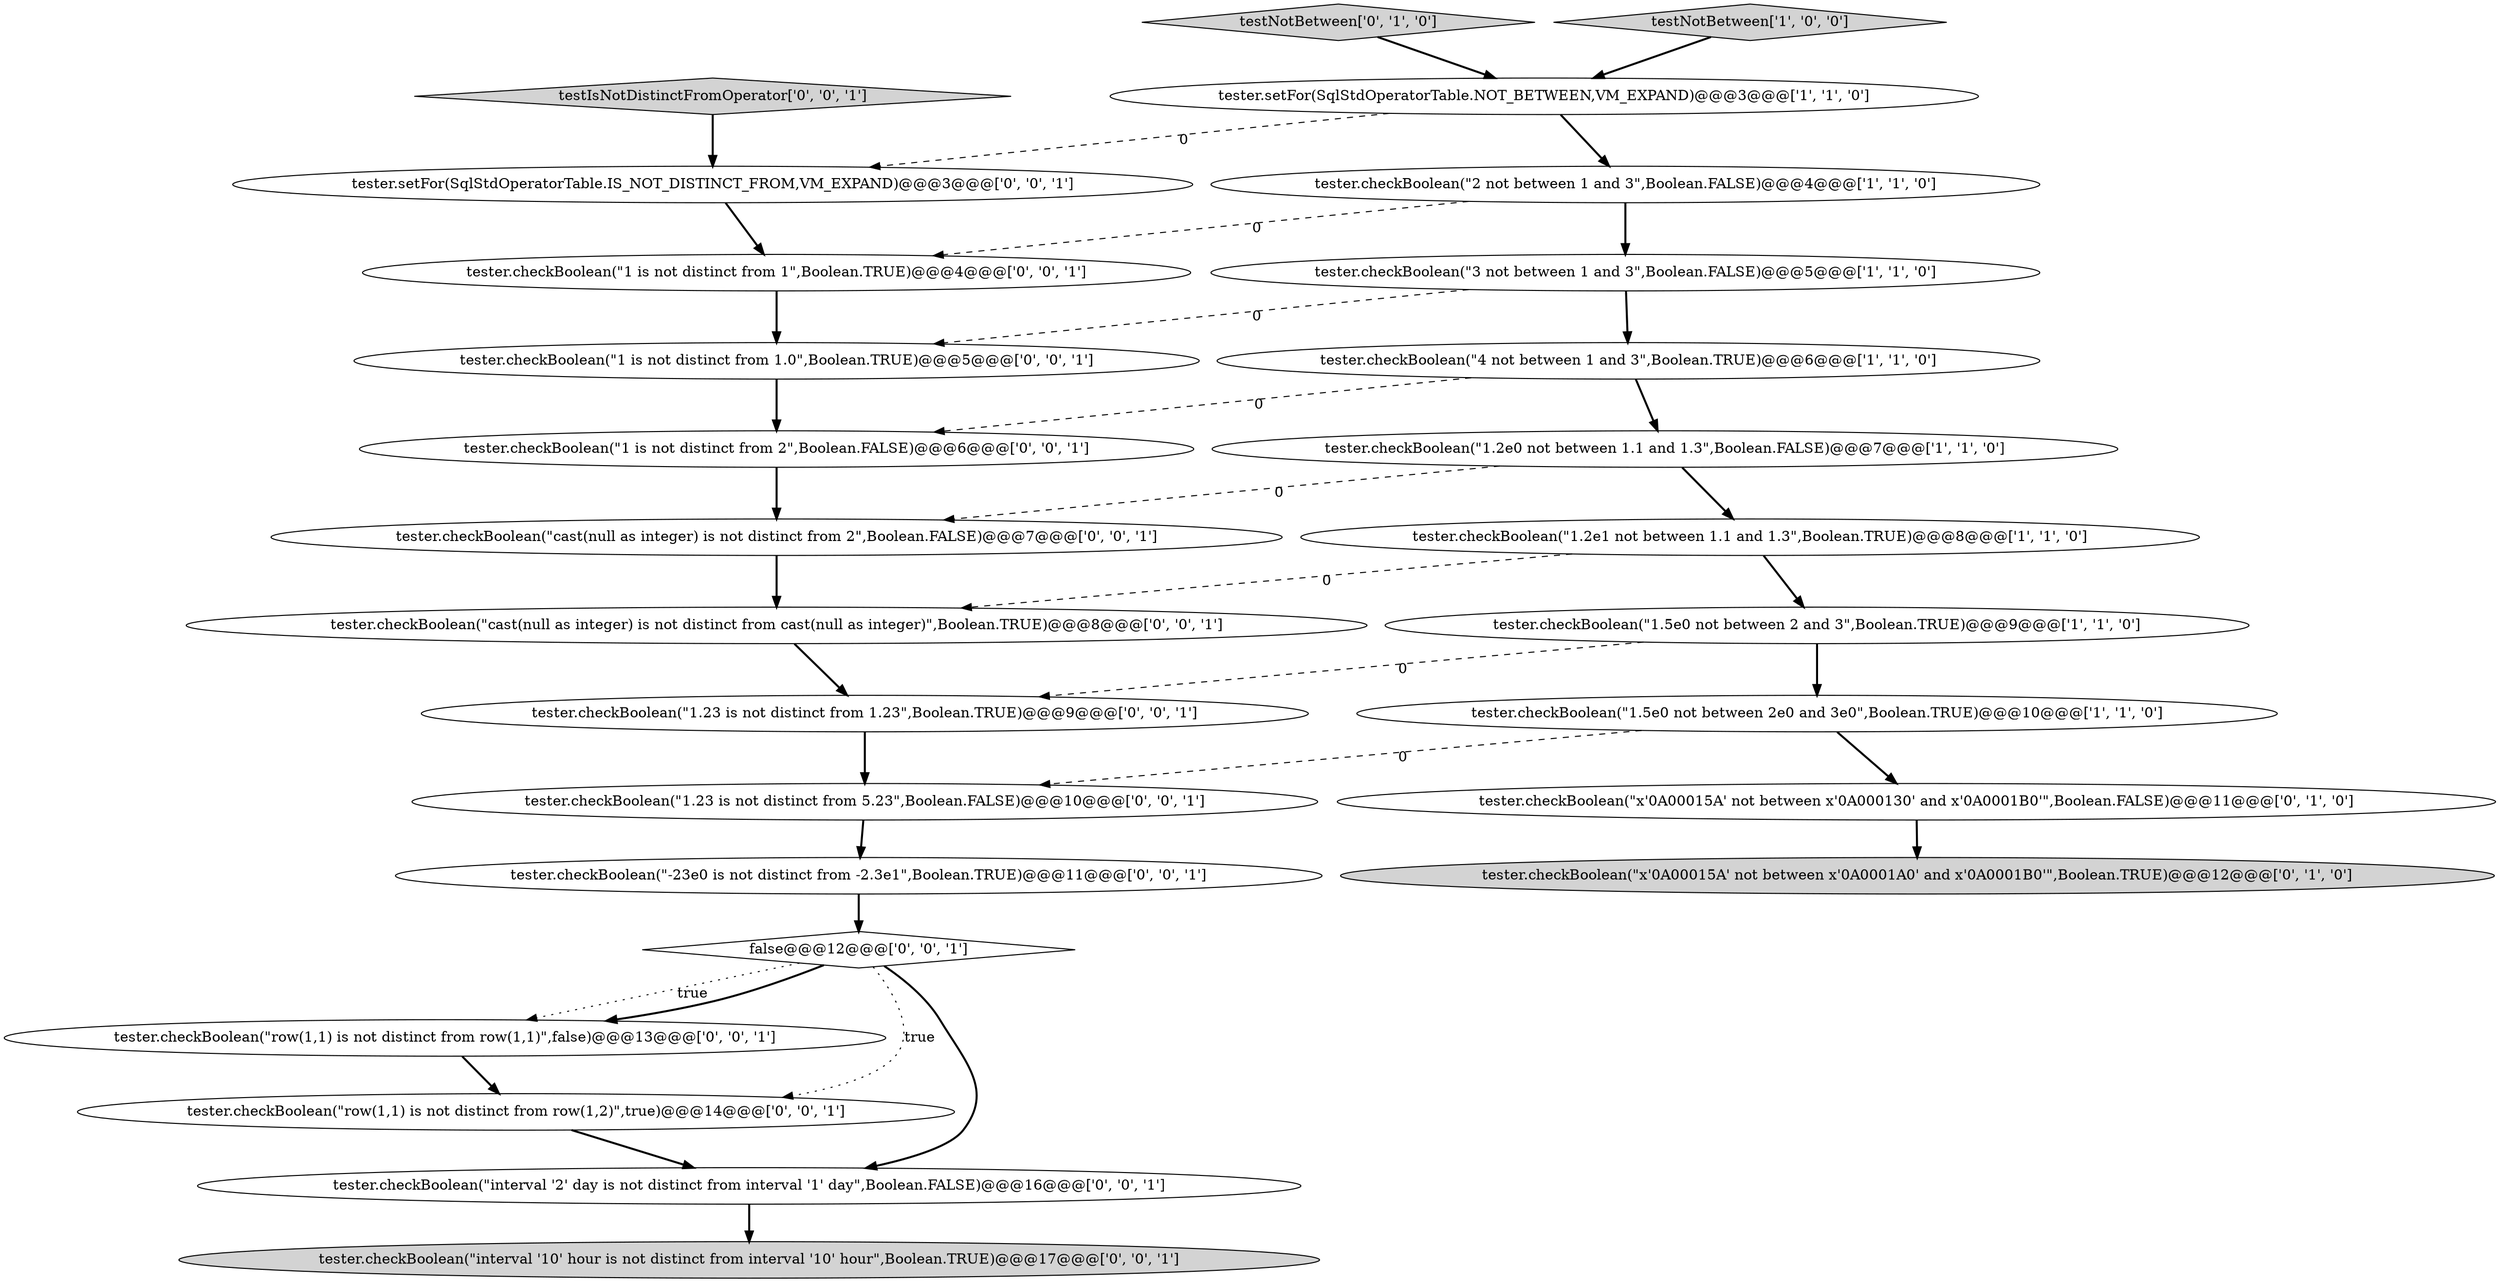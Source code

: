 digraph {
18 [style = filled, label = "tester.checkBoolean(\"cast(null as integer) is not distinct from 2\",Boolean.FALSE)@@@7@@@['0', '0', '1']", fillcolor = white, shape = ellipse image = "AAA0AAABBB3BBB"];
14 [style = filled, label = "tester.checkBoolean(\"1.23 is not distinct from 1.23\",Boolean.TRUE)@@@9@@@['0', '0', '1']", fillcolor = white, shape = ellipse image = "AAA0AAABBB3BBB"];
16 [style = filled, label = "tester.checkBoolean(\"row(1,1) is not distinct from row(1,1)\",false)@@@13@@@['0', '0', '1']", fillcolor = white, shape = ellipse image = "AAA0AAABBB3BBB"];
5 [style = filled, label = "tester.checkBoolean(\"3 not between 1 and 3\",Boolean.FALSE)@@@5@@@['1', '1', '0']", fillcolor = white, shape = ellipse image = "AAA0AAABBB1BBB"];
19 [style = filled, label = "tester.checkBoolean(\"row(1,1) is not distinct from row(1,2)\",true)@@@14@@@['0', '0', '1']", fillcolor = white, shape = ellipse image = "AAA0AAABBB3BBB"];
1 [style = filled, label = "tester.checkBoolean(\"1.2e1 not between 1.1 and 1.3\",Boolean.TRUE)@@@8@@@['1', '1', '0']", fillcolor = white, shape = ellipse image = "AAA0AAABBB1BBB"];
0 [style = filled, label = "tester.checkBoolean(\"1.5e0 not between 2 and 3\",Boolean.TRUE)@@@9@@@['1', '1', '0']", fillcolor = white, shape = ellipse image = "AAA0AAABBB1BBB"];
17 [style = filled, label = "testIsNotDistinctFromOperator['0', '0', '1']", fillcolor = lightgray, shape = diamond image = "AAA0AAABBB3BBB"];
2 [style = filled, label = "tester.checkBoolean(\"1.5e0 not between 2e0 and 3e0\",Boolean.TRUE)@@@10@@@['1', '1', '0']", fillcolor = white, shape = ellipse image = "AAA0AAABBB1BBB"];
15 [style = filled, label = "tester.checkBoolean(\"1 is not distinct from 1.0\",Boolean.TRUE)@@@5@@@['0', '0', '1']", fillcolor = white, shape = ellipse image = "AAA0AAABBB3BBB"];
22 [style = filled, label = "tester.setFor(SqlStdOperatorTable.IS_NOT_DISTINCT_FROM,VM_EXPAND)@@@3@@@['0', '0', '1']", fillcolor = white, shape = ellipse image = "AAA0AAABBB3BBB"];
24 [style = filled, label = "tester.checkBoolean(\"1 is not distinct from 2\",Boolean.FALSE)@@@6@@@['0', '0', '1']", fillcolor = white, shape = ellipse image = "AAA0AAABBB3BBB"];
6 [style = filled, label = "tester.checkBoolean(\"4 not between 1 and 3\",Boolean.TRUE)@@@6@@@['1', '1', '0']", fillcolor = white, shape = ellipse image = "AAA0AAABBB1BBB"];
20 [style = filled, label = "tester.checkBoolean(\"1 is not distinct from 1\",Boolean.TRUE)@@@4@@@['0', '0', '1']", fillcolor = white, shape = ellipse image = "AAA0AAABBB3BBB"];
23 [style = filled, label = "tester.checkBoolean(\"interval '10' hour is not distinct from interval '10' hour\",Boolean.TRUE)@@@17@@@['0', '0', '1']", fillcolor = lightgray, shape = ellipse image = "AAA0AAABBB3BBB"];
10 [style = filled, label = "testNotBetween['0', '1', '0']", fillcolor = lightgray, shape = diamond image = "AAA0AAABBB2BBB"];
25 [style = filled, label = "false@@@12@@@['0', '0', '1']", fillcolor = white, shape = diamond image = "AAA0AAABBB3BBB"];
12 [style = filled, label = "tester.checkBoolean(\"cast(null as integer) is not distinct from cast(null as integer)\",Boolean.TRUE)@@@8@@@['0', '0', '1']", fillcolor = white, shape = ellipse image = "AAA0AAABBB3BBB"];
11 [style = filled, label = "tester.checkBoolean(\"x'0A00015A' not between x'0A000130' and x'0A0001B0'\",Boolean.FALSE)@@@11@@@['0', '1', '0']", fillcolor = white, shape = ellipse image = "AAA1AAABBB2BBB"];
9 [style = filled, label = "tester.checkBoolean(\"x'0A00015A' not between x'0A0001A0' and x'0A0001B0'\",Boolean.TRUE)@@@12@@@['0', '1', '0']", fillcolor = lightgray, shape = ellipse image = "AAA1AAABBB2BBB"];
4 [style = filled, label = "testNotBetween['1', '0', '0']", fillcolor = lightgray, shape = diamond image = "AAA0AAABBB1BBB"];
26 [style = filled, label = "tester.checkBoolean(\"-23e0 is not distinct from -2.3e1\",Boolean.TRUE)@@@11@@@['0', '0', '1']", fillcolor = white, shape = ellipse image = "AAA0AAABBB3BBB"];
21 [style = filled, label = "tester.checkBoolean(\"1.23 is not distinct from 5.23\",Boolean.FALSE)@@@10@@@['0', '0', '1']", fillcolor = white, shape = ellipse image = "AAA0AAABBB3BBB"];
13 [style = filled, label = "tester.checkBoolean(\"interval '2' day is not distinct from interval '1' day\",Boolean.FALSE)@@@16@@@['0', '0', '1']", fillcolor = white, shape = ellipse image = "AAA0AAABBB3BBB"];
3 [style = filled, label = "tester.checkBoolean(\"2 not between 1 and 3\",Boolean.FALSE)@@@4@@@['1', '1', '0']", fillcolor = white, shape = ellipse image = "AAA0AAABBB1BBB"];
7 [style = filled, label = "tester.checkBoolean(\"1.2e0 not between 1.1 and 1.3\",Boolean.FALSE)@@@7@@@['1', '1', '0']", fillcolor = white, shape = ellipse image = "AAA0AAABBB1BBB"];
8 [style = filled, label = "tester.setFor(SqlStdOperatorTable.NOT_BETWEEN,VM_EXPAND)@@@3@@@['1', '1', '0']", fillcolor = white, shape = ellipse image = "AAA0AAABBB1BBB"];
3->20 [style = dashed, label="0"];
24->18 [style = bold, label=""];
14->21 [style = bold, label=""];
2->11 [style = bold, label=""];
12->14 [style = bold, label=""];
13->23 [style = bold, label=""];
25->16 [style = dotted, label="true"];
16->19 [style = bold, label=""];
20->15 [style = bold, label=""];
10->8 [style = bold, label=""];
11->9 [style = bold, label=""];
0->14 [style = dashed, label="0"];
4->8 [style = bold, label=""];
15->24 [style = bold, label=""];
22->20 [style = bold, label=""];
3->5 [style = bold, label=""];
8->3 [style = bold, label=""];
19->13 [style = bold, label=""];
26->25 [style = bold, label=""];
25->16 [style = bold, label=""];
21->26 [style = bold, label=""];
25->19 [style = dotted, label="true"];
25->13 [style = bold, label=""];
6->24 [style = dashed, label="0"];
1->12 [style = dashed, label="0"];
2->21 [style = dashed, label="0"];
17->22 [style = bold, label=""];
7->1 [style = bold, label=""];
18->12 [style = bold, label=""];
0->2 [style = bold, label=""];
6->7 [style = bold, label=""];
5->15 [style = dashed, label="0"];
5->6 [style = bold, label=""];
8->22 [style = dashed, label="0"];
7->18 [style = dashed, label="0"];
1->0 [style = bold, label=""];
}
